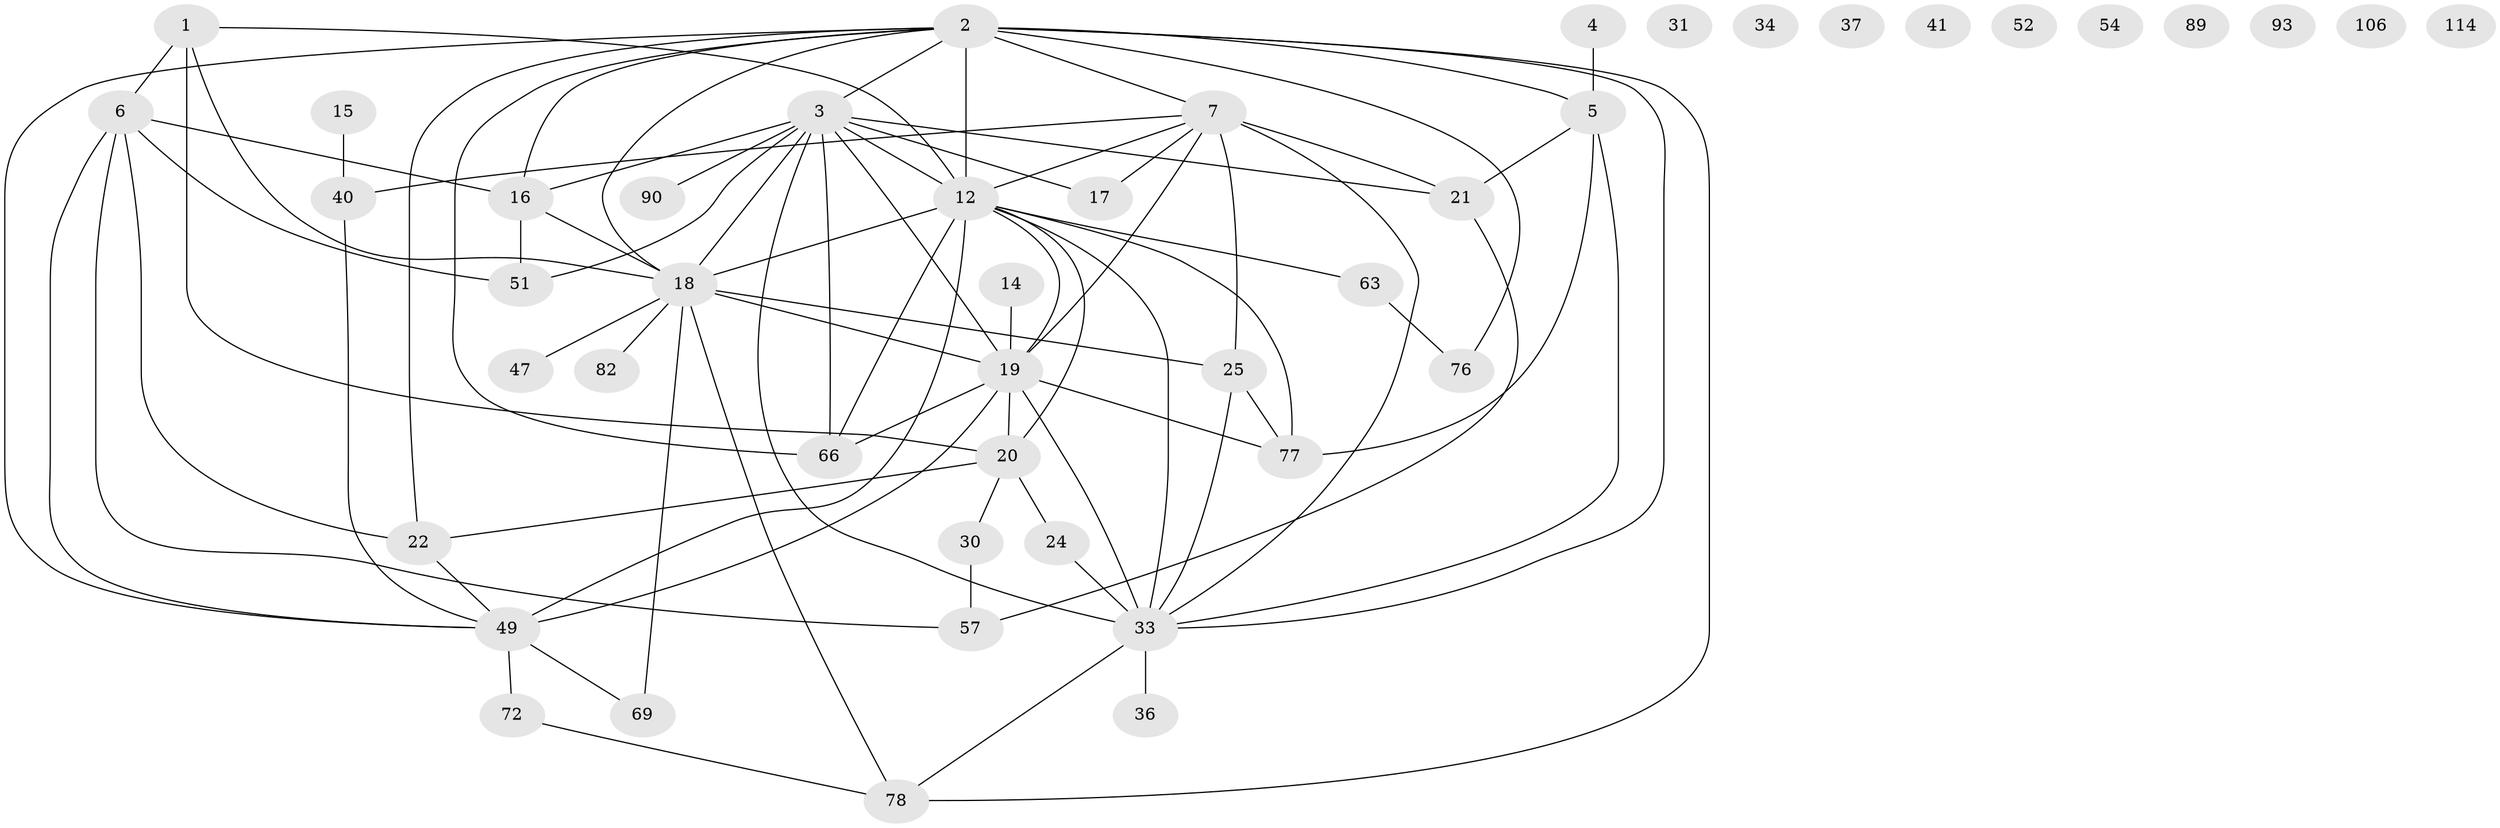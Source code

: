 // original degree distribution, {4: 0.16666666666666666, 2: 0.2807017543859649, 5: 0.06140350877192982, 1: 0.14035087719298245, 3: 0.22807017543859648, 7: 0.008771929824561403, 0: 0.07017543859649122, 6: 0.03508771929824561, 8: 0.008771929824561403}
// Generated by graph-tools (version 1.1) at 2025/16/03/04/25 18:16:35]
// undirected, 46 vertices, 81 edges
graph export_dot {
graph [start="1"]
  node [color=gray90,style=filled];
  1 [super="+9+11"];
  2 [super="+10+23"];
  3 [super="+68+29+38+79"];
  4;
  5 [super="+8+88"];
  6 [super="+45+91"];
  7 [super="+75+26+13"];
  12 [super="+42+53"];
  14;
  15 [super="+105"];
  16 [super="+92"];
  17;
  18 [super="+27"];
  19 [super="+43+81"];
  20 [super="+62"];
  21 [super="+39"];
  22 [super="+28+71"];
  24;
  25 [super="+55"];
  30 [super="+32"];
  31;
  33 [super="+108+110+50"];
  34;
  36;
  37 [super="+56"];
  40 [super="+112"];
  41;
  47;
  49 [super="+86+67+73"];
  51 [super="+60+59"];
  52;
  54;
  57 [super="+101+58"];
  63 [super="+95+94"];
  66;
  69 [super="+107"];
  72 [super="+103"];
  76;
  77 [super="+97+83"];
  78;
  82;
  89 [super="+102"];
  90;
  93;
  106;
  114;
  1 -- 20;
  1 -- 6 [weight=2];
  1 -- 12;
  1 -- 18;
  2 -- 33;
  2 -- 3;
  2 -- 66;
  2 -- 5;
  2 -- 7;
  2 -- 76;
  2 -- 78;
  2 -- 16;
  2 -- 49;
  2 -- 22;
  2 -- 12 [weight=2];
  2 -- 18;
  3 -- 17;
  3 -- 18;
  3 -- 19;
  3 -- 51;
  3 -- 21;
  3 -- 90;
  3 -- 33 [weight=2];
  3 -- 16;
  3 -- 66;
  3 -- 12;
  4 -- 5;
  5 -- 21;
  5 -- 33;
  5 -- 77;
  6 -- 49;
  6 -- 16;
  6 -- 51;
  6 -- 22;
  6 -- 57;
  7 -- 25;
  7 -- 33;
  7 -- 19;
  7 -- 21 [weight=2];
  7 -- 17;
  7 -- 40;
  7 -- 12;
  12 -- 19;
  12 -- 20;
  12 -- 49;
  12 -- 18 [weight=2];
  12 -- 66;
  12 -- 63;
  12 -- 33;
  12 -- 77;
  14 -- 19;
  15 -- 40;
  16 -- 51;
  16 -- 18;
  18 -- 69;
  18 -- 78;
  18 -- 47;
  18 -- 19;
  18 -- 82;
  18 -- 25;
  19 -- 66;
  19 -- 20;
  19 -- 49;
  19 -- 33;
  19 -- 77;
  20 -- 24;
  20 -- 30;
  20 -- 22;
  21 -- 57;
  22 -- 49;
  24 -- 33;
  25 -- 77;
  25 -- 33;
  30 -- 57;
  33 -- 36;
  33 -- 78;
  40 -- 49;
  49 -- 72;
  49 -- 69;
  63 -- 76;
  72 -- 78;
}
